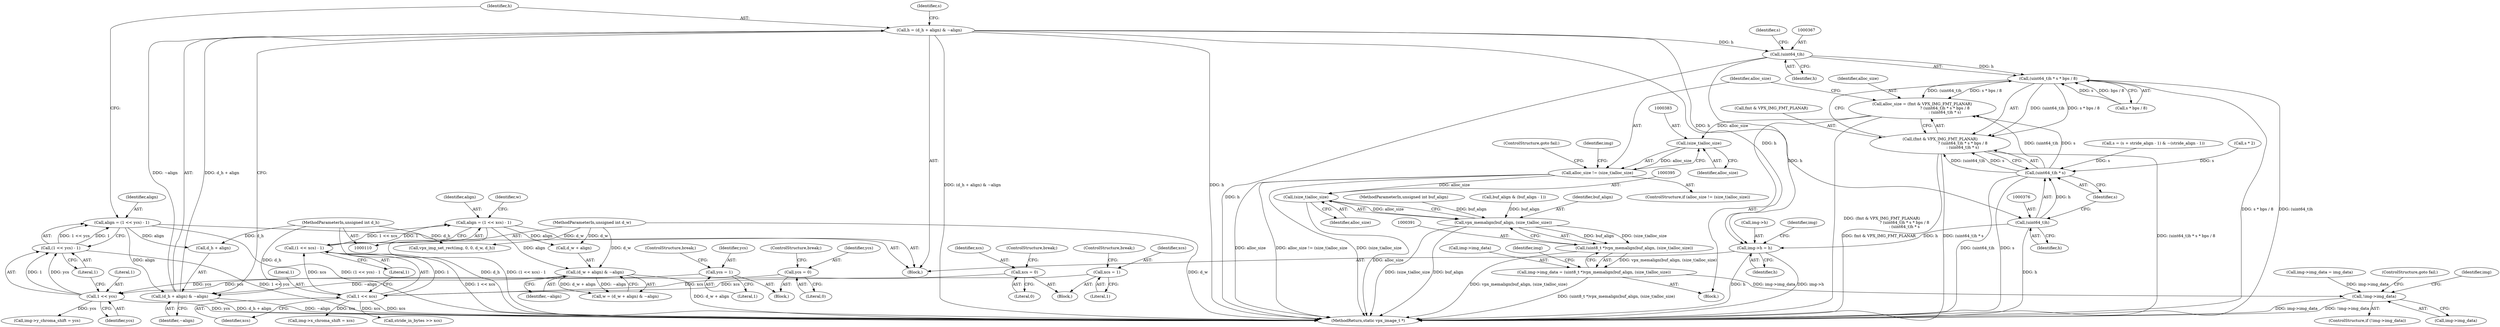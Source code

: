 digraph "1_Android_55cd1dd7c8d0a3de907d22e0f12718733f4e41d9@integer" {
"1000280" [label="(Call,h = (d_h + align) & ~align)"];
"1000282" [label="(Call,(d_h + align) & ~align)"];
"1000114" [label="(MethodParameterIn,unsigned int d_h)"];
"1000273" [label="(Call,align = (1 << ycs) - 1)"];
"1000275" [label="(Call,(1 << ycs) - 1)"];
"1000276" [label="(Call,1 << ycs)"];
"1000250" [label="(Call,ycs = 1)"];
"1000255" [label="(Call,ycs = 0)"];
"1000268" [label="(Call,(d_w + align) & ~align)"];
"1000113" [label="(MethodParameterIn,unsigned int d_w)"];
"1000259" [label="(Call,align = (1 << xcs) - 1)"];
"1000261" [label="(Call,(1 << xcs) - 1)"];
"1000262" [label="(Call,1 << xcs)"];
"1000236" [label="(Call,xcs = 0)"];
"1000231" [label="(Call,xcs = 1)"];
"1000366" [label="(Call,(uint64_t)h)"];
"1000365" [label="(Call,(uint64_t)h * s * bps / 8)"];
"1000359" [label="(Call,alloc_size = (fmt & VPX_IMG_FMT_PLANAR)\n                                    ? (uint64_t)h * s * bps / 8\n                                    : (uint64_t)h * s)"];
"1000382" [label="(Call,(size_t)alloc_size)"];
"1000380" [label="(Call,alloc_size != (size_t)alloc_size)"];
"1000394" [label="(Call,(size_t)alloc_size)"];
"1000392" [label="(Call,vpx_memalign(buf_align, (size_t)alloc_size))"];
"1000390" [label="(Call,(uint8_t *)vpx_memalign(buf_align, (size_t)alloc_size))"];
"1000386" [label="(Call,img->img_data = (uint8_t *)vpx_memalign(buf_align, (size_t)alloc_size))"];
"1000403" [label="(Call,!img->img_data)"];
"1000361" [label="(Call,(fmt & VPX_IMG_FMT_PLANAR)\n                                    ? (uint64_t)h * s * bps / 8\n                                    : (uint64_t)h * s)"];
"1000428" [label="(Call,img->h = h)"];
"1000375" [label="(Call,(uint64_t)h)"];
"1000374" [label="(Call,(uint64_t)h * s)"];
"1000272" [label="(Identifier,~align)"];
"1000382" [label="(Call,(size_t)alloc_size)"];
"1000242" [label="(Block,)"];
"1000438" [label="(Call,img->y_chroma_shift = ycs)"];
"1000377" [label="(Identifier,h)"];
"1000263" [label="(Literal,1)"];
"1000262" [label="(Call,1 << xcs)"];
"1000113" [label="(MethodParameterIn,unsigned int d_w)"];
"1000380" [label="(Call,alloc_size != (size_t)alloc_size)"];
"1000374" [label="(Call,(uint64_t)h * s)"];
"1000115" [label="(MethodParameterIn,unsigned int buf_align)"];
"1000379" [label="(ControlStructure,if (alloc_size != (size_t)alloc_size))"];
"1000277" [label="(Literal,1)"];
"1000118" [label="(Block,)"];
"1000428" [label="(Call,img->h = h)"];
"1000491" [label="(MethodReturn,static vpx_image_t *)"];
"1000238" [label="(Literal,0)"];
"1000407" [label="(ControlStructure,goto fail;)"];
"1000429" [label="(Call,img->h)"];
"1000252" [label="(Literal,1)"];
"1000410" [label="(Identifier,img)"];
"1000260" [label="(Identifier,align)"];
"1000234" [label="(ControlStructure,break;)"];
"1000134" [label="(Call,buf_align & (buf_align - 1))"];
"1000370" [label="(Identifier,s)"];
"1000362" [label="(Call,fmt & VPX_IMG_FMT_PLANAR)"];
"1000268" [label="(Call,(d_w + align) & ~align)"];
"1000251" [label="(Identifier,ycs)"];
"1000259" [label="(Call,align = (1 << xcs) - 1)"];
"1000237" [label="(Identifier,xcs)"];
"1000261" [label="(Call,(1 << xcs) - 1)"];
"1000394" [label="(Call,(size_t)alloc_size)"];
"1000403" [label="(Call,!img->img_data)"];
"1000279" [label="(Literal,1)"];
"1000349" [label="(Call,img->img_data = img_data)"];
"1000282" [label="(Call,(d_h + align) & ~align)"];
"1000361" [label="(Call,(fmt & VPX_IMG_FMT_PLANAR)\n                                    ? (uint64_t)h * s * bps / 8\n                                    : (uint64_t)h * s)"];
"1000264" [label="(Identifier,xcs)"];
"1000114" [label="(MethodParameterIn,unsigned int d_h)"];
"1000433" [label="(Call,img->x_chroma_shift = xcs)"];
"1000257" [label="(Literal,0)"];
"1000256" [label="(Identifier,ycs)"];
"1000386" [label="(Call,img->img_data = (uint8_t *)vpx_memalign(buf_align, (size_t)alloc_size))"];
"1000473" [label="(Call,stride_in_bytes >> xcs)"];
"1000390" [label="(Call,(uint8_t *)vpx_memalign(buf_align, (size_t)alloc_size))"];
"1000402" [label="(ControlStructure,if (!img->img_data))"];
"1000365" [label="(Call,(uint64_t)h * s * bps / 8)"];
"1000366" [label="(Call,(uint64_t)h)"];
"1000384" [label="(Identifier,alloc_size)"];
"1000359" [label="(Call,alloc_size = (fmt & VPX_IMG_FMT_PLANAR)\n                                    ? (uint64_t)h * s * bps / 8\n                                    : (uint64_t)h * s)"];
"1000239" [label="(ControlStructure,break;)"];
"1000278" [label="(Identifier,ycs)"];
"1000299" [label="(Call,s = (s + stride_align - 1) & ~(stride_align - 1))"];
"1000266" [label="(Call,w = (d_w + align) & ~align)"];
"1000258" [label="(ControlStructure,break;)"];
"1000369" [label="(Call,s * bps / 8)"];
"1000276" [label="(Call,1 << ycs)"];
"1000375" [label="(Call,(uint64_t)h)"];
"1000288" [label="(Identifier,s)"];
"1000404" [label="(Call,img->img_data)"];
"1000273" [label="(Call,align = (1 << ycs) - 1)"];
"1000275" [label="(Call,(1 << ycs) - 1)"];
"1000236" [label="(Call,xcs = 0)"];
"1000231" [label="(Call,xcs = 1)"];
"1000223" [label="(Block,)"];
"1000317" [label="(Call,s * 2)"];
"1000357" [label="(Block,)"];
"1000393" [label="(Identifier,buf_align)"];
"1000368" [label="(Identifier,h)"];
"1000280" [label="(Call,h = (d_h + align) & ~align)"];
"1000360" [label="(Identifier,alloc_size)"];
"1000387" [label="(Call,img->img_data)"];
"1000435" [label="(Identifier,img)"];
"1000233" [label="(Literal,1)"];
"1000396" [label="(Identifier,alloc_size)"];
"1000381" [label="(Identifier,alloc_size)"];
"1000478" [label="(Call,vpx_img_set_rect(img, 0, 0, d_w, d_h))"];
"1000232" [label="(Identifier,xcs)"];
"1000385" [label="(ControlStructure,goto fail;)"];
"1000399" [label="(Identifier,img)"];
"1000267" [label="(Identifier,w)"];
"1000253" [label="(ControlStructure,break;)"];
"1000432" [label="(Identifier,h)"];
"1000283" [label="(Call,d_h + align)"];
"1000255" [label="(Call,ycs = 0)"];
"1000269" [label="(Call,d_w + align)"];
"1000274" [label="(Identifier,align)"];
"1000378" [label="(Identifier,s)"];
"1000250" [label="(Call,ycs = 1)"];
"1000281" [label="(Identifier,h)"];
"1000392" [label="(Call,vpx_memalign(buf_align, (size_t)alloc_size))"];
"1000286" [label="(Identifier,~align)"];
"1000265" [label="(Literal,1)"];
"1000388" [label="(Identifier,img)"];
"1000280" -> "1000118"  [label="AST: "];
"1000280" -> "1000282"  [label="CFG: "];
"1000281" -> "1000280"  [label="AST: "];
"1000282" -> "1000280"  [label="AST: "];
"1000288" -> "1000280"  [label="CFG: "];
"1000280" -> "1000491"  [label="DDG: (d_h + align) & ~align"];
"1000280" -> "1000491"  [label="DDG: h"];
"1000282" -> "1000280"  [label="DDG: d_h + align"];
"1000282" -> "1000280"  [label="DDG: ~align"];
"1000280" -> "1000366"  [label="DDG: h"];
"1000280" -> "1000375"  [label="DDG: h"];
"1000280" -> "1000428"  [label="DDG: h"];
"1000282" -> "1000286"  [label="CFG: "];
"1000283" -> "1000282"  [label="AST: "];
"1000286" -> "1000282"  [label="AST: "];
"1000282" -> "1000491"  [label="DDG: ~align"];
"1000282" -> "1000491"  [label="DDG: d_h + align"];
"1000114" -> "1000282"  [label="DDG: d_h"];
"1000273" -> "1000282"  [label="DDG: align"];
"1000268" -> "1000282"  [label="DDG: ~align"];
"1000114" -> "1000110"  [label="AST: "];
"1000114" -> "1000491"  [label="DDG: d_h"];
"1000114" -> "1000283"  [label="DDG: d_h"];
"1000114" -> "1000478"  [label="DDG: d_h"];
"1000273" -> "1000118"  [label="AST: "];
"1000273" -> "1000275"  [label="CFG: "];
"1000274" -> "1000273"  [label="AST: "];
"1000275" -> "1000273"  [label="AST: "];
"1000281" -> "1000273"  [label="CFG: "];
"1000273" -> "1000491"  [label="DDG: (1 << ycs) - 1"];
"1000275" -> "1000273"  [label="DDG: 1 << ycs"];
"1000275" -> "1000273"  [label="DDG: 1"];
"1000273" -> "1000283"  [label="DDG: align"];
"1000275" -> "1000279"  [label="CFG: "];
"1000276" -> "1000275"  [label="AST: "];
"1000279" -> "1000275"  [label="AST: "];
"1000275" -> "1000491"  [label="DDG: 1 << ycs"];
"1000276" -> "1000275"  [label="DDG: 1"];
"1000276" -> "1000275"  [label="DDG: ycs"];
"1000276" -> "1000278"  [label="CFG: "];
"1000277" -> "1000276"  [label="AST: "];
"1000278" -> "1000276"  [label="AST: "];
"1000279" -> "1000276"  [label="CFG: "];
"1000276" -> "1000491"  [label="DDG: ycs"];
"1000250" -> "1000276"  [label="DDG: ycs"];
"1000255" -> "1000276"  [label="DDG: ycs"];
"1000276" -> "1000438"  [label="DDG: ycs"];
"1000250" -> "1000242"  [label="AST: "];
"1000250" -> "1000252"  [label="CFG: "];
"1000251" -> "1000250"  [label="AST: "];
"1000252" -> "1000250"  [label="AST: "];
"1000253" -> "1000250"  [label="CFG: "];
"1000255" -> "1000242"  [label="AST: "];
"1000255" -> "1000257"  [label="CFG: "];
"1000256" -> "1000255"  [label="AST: "];
"1000257" -> "1000255"  [label="AST: "];
"1000258" -> "1000255"  [label="CFG: "];
"1000268" -> "1000266"  [label="AST: "];
"1000268" -> "1000272"  [label="CFG: "];
"1000269" -> "1000268"  [label="AST: "];
"1000272" -> "1000268"  [label="AST: "];
"1000266" -> "1000268"  [label="CFG: "];
"1000268" -> "1000491"  [label="DDG: d_w + align"];
"1000268" -> "1000266"  [label="DDG: d_w + align"];
"1000268" -> "1000266"  [label="DDG: ~align"];
"1000113" -> "1000268"  [label="DDG: d_w"];
"1000259" -> "1000268"  [label="DDG: align"];
"1000113" -> "1000110"  [label="AST: "];
"1000113" -> "1000491"  [label="DDG: d_w"];
"1000113" -> "1000269"  [label="DDG: d_w"];
"1000113" -> "1000478"  [label="DDG: d_w"];
"1000259" -> "1000118"  [label="AST: "];
"1000259" -> "1000261"  [label="CFG: "];
"1000260" -> "1000259"  [label="AST: "];
"1000261" -> "1000259"  [label="AST: "];
"1000267" -> "1000259"  [label="CFG: "];
"1000259" -> "1000491"  [label="DDG: (1 << xcs) - 1"];
"1000261" -> "1000259"  [label="DDG: 1 << xcs"];
"1000261" -> "1000259"  [label="DDG: 1"];
"1000259" -> "1000269"  [label="DDG: align"];
"1000261" -> "1000265"  [label="CFG: "];
"1000262" -> "1000261"  [label="AST: "];
"1000265" -> "1000261"  [label="AST: "];
"1000261" -> "1000491"  [label="DDG: 1 << xcs"];
"1000262" -> "1000261"  [label="DDG: 1"];
"1000262" -> "1000261"  [label="DDG: xcs"];
"1000262" -> "1000264"  [label="CFG: "];
"1000263" -> "1000262"  [label="AST: "];
"1000264" -> "1000262"  [label="AST: "];
"1000265" -> "1000262"  [label="CFG: "];
"1000262" -> "1000491"  [label="DDG: xcs"];
"1000236" -> "1000262"  [label="DDG: xcs"];
"1000231" -> "1000262"  [label="DDG: xcs"];
"1000262" -> "1000433"  [label="DDG: xcs"];
"1000262" -> "1000473"  [label="DDG: xcs"];
"1000236" -> "1000223"  [label="AST: "];
"1000236" -> "1000238"  [label="CFG: "];
"1000237" -> "1000236"  [label="AST: "];
"1000238" -> "1000236"  [label="AST: "];
"1000239" -> "1000236"  [label="CFG: "];
"1000231" -> "1000223"  [label="AST: "];
"1000231" -> "1000233"  [label="CFG: "];
"1000232" -> "1000231"  [label="AST: "];
"1000233" -> "1000231"  [label="AST: "];
"1000234" -> "1000231"  [label="CFG: "];
"1000366" -> "1000365"  [label="AST: "];
"1000366" -> "1000368"  [label="CFG: "];
"1000367" -> "1000366"  [label="AST: "];
"1000368" -> "1000366"  [label="AST: "];
"1000370" -> "1000366"  [label="CFG: "];
"1000366" -> "1000491"  [label="DDG: h"];
"1000366" -> "1000365"  [label="DDG: h"];
"1000366" -> "1000428"  [label="DDG: h"];
"1000365" -> "1000361"  [label="AST: "];
"1000365" -> "1000369"  [label="CFG: "];
"1000369" -> "1000365"  [label="AST: "];
"1000361" -> "1000365"  [label="CFG: "];
"1000365" -> "1000491"  [label="DDG: s * bps / 8"];
"1000365" -> "1000491"  [label="DDG: (uint64_t)h"];
"1000365" -> "1000359"  [label="DDG: (uint64_t)h"];
"1000365" -> "1000359"  [label="DDG: s * bps / 8"];
"1000365" -> "1000361"  [label="DDG: (uint64_t)h"];
"1000365" -> "1000361"  [label="DDG: s * bps / 8"];
"1000369" -> "1000365"  [label="DDG: s"];
"1000369" -> "1000365"  [label="DDG: bps / 8"];
"1000359" -> "1000357"  [label="AST: "];
"1000359" -> "1000361"  [label="CFG: "];
"1000360" -> "1000359"  [label="AST: "];
"1000361" -> "1000359"  [label="AST: "];
"1000381" -> "1000359"  [label="CFG: "];
"1000359" -> "1000491"  [label="DDG: (fmt & VPX_IMG_FMT_PLANAR)\n                                    ? (uint64_t)h * s * bps / 8\n                                    : (uint64_t)h * s"];
"1000374" -> "1000359"  [label="DDG: (uint64_t)h"];
"1000374" -> "1000359"  [label="DDG: s"];
"1000359" -> "1000382"  [label="DDG: alloc_size"];
"1000382" -> "1000380"  [label="AST: "];
"1000382" -> "1000384"  [label="CFG: "];
"1000383" -> "1000382"  [label="AST: "];
"1000384" -> "1000382"  [label="AST: "];
"1000380" -> "1000382"  [label="CFG: "];
"1000382" -> "1000380"  [label="DDG: alloc_size"];
"1000380" -> "1000379"  [label="AST: "];
"1000381" -> "1000380"  [label="AST: "];
"1000385" -> "1000380"  [label="CFG: "];
"1000388" -> "1000380"  [label="CFG: "];
"1000380" -> "1000491"  [label="DDG: alloc_size != (size_t)alloc_size"];
"1000380" -> "1000491"  [label="DDG: (size_t)alloc_size"];
"1000380" -> "1000491"  [label="DDG: alloc_size"];
"1000380" -> "1000394"  [label="DDG: alloc_size"];
"1000394" -> "1000392"  [label="AST: "];
"1000394" -> "1000396"  [label="CFG: "];
"1000395" -> "1000394"  [label="AST: "];
"1000396" -> "1000394"  [label="AST: "];
"1000392" -> "1000394"  [label="CFG: "];
"1000394" -> "1000491"  [label="DDG: alloc_size"];
"1000394" -> "1000392"  [label="DDG: alloc_size"];
"1000392" -> "1000390"  [label="AST: "];
"1000393" -> "1000392"  [label="AST: "];
"1000390" -> "1000392"  [label="CFG: "];
"1000392" -> "1000491"  [label="DDG: (size_t)alloc_size"];
"1000392" -> "1000491"  [label="DDG: buf_align"];
"1000392" -> "1000390"  [label="DDG: buf_align"];
"1000392" -> "1000390"  [label="DDG: (size_t)alloc_size"];
"1000134" -> "1000392"  [label="DDG: buf_align"];
"1000115" -> "1000392"  [label="DDG: buf_align"];
"1000390" -> "1000386"  [label="AST: "];
"1000391" -> "1000390"  [label="AST: "];
"1000386" -> "1000390"  [label="CFG: "];
"1000390" -> "1000491"  [label="DDG: vpx_memalign(buf_align, (size_t)alloc_size)"];
"1000390" -> "1000386"  [label="DDG: vpx_memalign(buf_align, (size_t)alloc_size)"];
"1000386" -> "1000357"  [label="AST: "];
"1000387" -> "1000386"  [label="AST: "];
"1000399" -> "1000386"  [label="CFG: "];
"1000386" -> "1000491"  [label="DDG: (uint8_t *)vpx_memalign(buf_align, (size_t)alloc_size)"];
"1000386" -> "1000403"  [label="DDG: img->img_data"];
"1000403" -> "1000402"  [label="AST: "];
"1000403" -> "1000404"  [label="CFG: "];
"1000404" -> "1000403"  [label="AST: "];
"1000407" -> "1000403"  [label="CFG: "];
"1000410" -> "1000403"  [label="CFG: "];
"1000403" -> "1000491"  [label="DDG: img->img_data"];
"1000403" -> "1000491"  [label="DDG: !img->img_data"];
"1000349" -> "1000403"  [label="DDG: img->img_data"];
"1000361" -> "1000374"  [label="CFG: "];
"1000362" -> "1000361"  [label="AST: "];
"1000374" -> "1000361"  [label="AST: "];
"1000361" -> "1000491"  [label="DDG: (uint64_t)h * s * bps / 8"];
"1000361" -> "1000491"  [label="DDG: fmt & VPX_IMG_FMT_PLANAR"];
"1000361" -> "1000491"  [label="DDG: (uint64_t)h * s"];
"1000374" -> "1000361"  [label="DDG: (uint64_t)h"];
"1000374" -> "1000361"  [label="DDG: s"];
"1000428" -> "1000118"  [label="AST: "];
"1000428" -> "1000432"  [label="CFG: "];
"1000429" -> "1000428"  [label="AST: "];
"1000432" -> "1000428"  [label="AST: "];
"1000435" -> "1000428"  [label="CFG: "];
"1000428" -> "1000491"  [label="DDG: h"];
"1000428" -> "1000491"  [label="DDG: img->h"];
"1000375" -> "1000428"  [label="DDG: h"];
"1000375" -> "1000374"  [label="AST: "];
"1000375" -> "1000377"  [label="CFG: "];
"1000376" -> "1000375"  [label="AST: "];
"1000377" -> "1000375"  [label="AST: "];
"1000378" -> "1000375"  [label="CFG: "];
"1000375" -> "1000491"  [label="DDG: h"];
"1000375" -> "1000374"  [label="DDG: h"];
"1000374" -> "1000378"  [label="CFG: "];
"1000378" -> "1000374"  [label="AST: "];
"1000374" -> "1000491"  [label="DDG: (uint64_t)h"];
"1000374" -> "1000491"  [label="DDG: s"];
"1000317" -> "1000374"  [label="DDG: s"];
"1000299" -> "1000374"  [label="DDG: s"];
}
